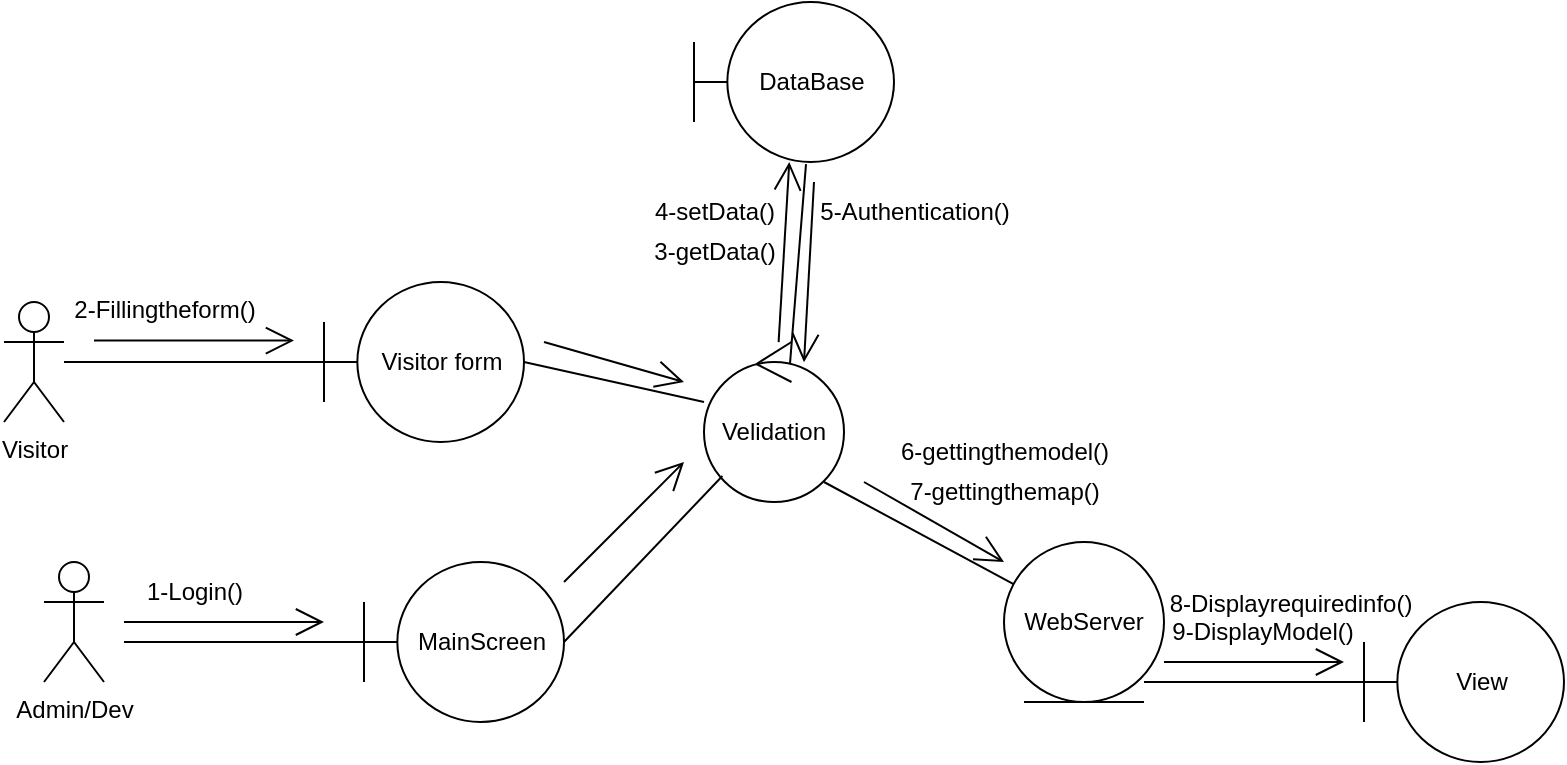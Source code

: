 <mxfile version="20.6.1" type="device"><diagram id="cqE-0agnj8MkyoqH_qJJ" name="Page-1"><mxGraphModel dx="1185" dy="714" grid="1" gridSize="10" guides="1" tooltips="1" connect="1" arrows="1" fold="1" page="1" pageScale="1" pageWidth="850" pageHeight="1100" math="0" shadow="0"><root><mxCell id="0"/><mxCell id="1" parent="0"/><mxCell id="c2keo0WRImiqXFqaxSys-1" value="Visitor" style="shape=umlActor;verticalLabelPosition=bottom;verticalAlign=top;html=1;" vertex="1" parent="1"><mxGeometry x="30" y="260" width="30" height="60" as="geometry"/></mxCell><mxCell id="c2keo0WRImiqXFqaxSys-2" value="Admin/Dev" style="shape=umlActor;verticalLabelPosition=bottom;verticalAlign=top;html=1;" vertex="1" parent="1"><mxGeometry x="50" y="390" width="30" height="60" as="geometry"/></mxCell><mxCell id="c2keo0WRImiqXFqaxSys-3" value="MainScreen" style="shape=umlBoundary;whiteSpace=wrap;html=1;" vertex="1" parent="1"><mxGeometry x="210" y="390" width="100" height="80" as="geometry"/></mxCell><mxCell id="c2keo0WRImiqXFqaxSys-5" value="" style="line;strokeWidth=1;fillColor=none;align=left;verticalAlign=middle;spacingTop=-1;spacingLeft=3;spacingRight=3;rotatable=0;labelPosition=right;points=[];portConstraint=eastwest;strokeColor=inherit;" vertex="1" parent="1"><mxGeometry x="90" y="426" width="120" height="8" as="geometry"/></mxCell><mxCell id="c2keo0WRImiqXFqaxSys-6" value="" style="endArrow=open;endFill=1;endSize=12;html=1;rounded=0;" edge="1" parent="1"><mxGeometry width="160" relative="1" as="geometry"><mxPoint x="90" y="420" as="sourcePoint"/><mxPoint x="190" y="420" as="targetPoint"/></mxGeometry></mxCell><mxCell id="c2keo0WRImiqXFqaxSys-8" value="1-Login()" style="text;html=1;align=center;verticalAlign=middle;resizable=0;points=[];autosize=1;strokeColor=none;fillColor=none;" vertex="1" parent="1"><mxGeometry x="90" y="390" width="70" height="30" as="geometry"/></mxCell><mxCell id="c2keo0WRImiqXFqaxSys-9" value="Velidation" style="ellipse;shape=umlControl;whiteSpace=wrap;html=1;" vertex="1" parent="1"><mxGeometry x="380" y="280" width="70" height="80" as="geometry"/></mxCell><mxCell id="c2keo0WRImiqXFqaxSys-11" value="" style="endArrow=none;html=1;rounded=0;" edge="1" parent="1" target="c2keo0WRImiqXFqaxSys-9"><mxGeometry relative="1" as="geometry"><mxPoint x="310" y="430" as="sourcePoint"/><mxPoint x="470" y="430" as="targetPoint"/></mxGeometry></mxCell><mxCell id="c2keo0WRImiqXFqaxSys-12" value="DataBase" style="shape=umlBoundary;whiteSpace=wrap;html=1;" vertex="1" parent="1"><mxGeometry x="375" y="110" width="100" height="80" as="geometry"/></mxCell><mxCell id="c2keo0WRImiqXFqaxSys-13" value="" style="endArrow=none;html=1;rounded=0;entryX=0.56;entryY=1.013;entryDx=0;entryDy=0;entryPerimeter=0;exitX=0.614;exitY=0.138;exitDx=0;exitDy=0;exitPerimeter=0;" edge="1" parent="1" source="c2keo0WRImiqXFqaxSys-9" target="c2keo0WRImiqXFqaxSys-12"><mxGeometry relative="1" as="geometry"><mxPoint x="430" y="289.5" as="sourcePoint"/><mxPoint x="590" y="289.5" as="targetPoint"/></mxGeometry></mxCell><mxCell id="c2keo0WRImiqXFqaxSys-14" value="4-setData()" style="text;html=1;align=center;verticalAlign=middle;resizable=0;points=[];autosize=1;strokeColor=none;fillColor=none;" vertex="1" parent="1"><mxGeometry x="345" y="200" width="80" height="30" as="geometry"/></mxCell><mxCell id="c2keo0WRImiqXFqaxSys-15" value="3-getData()" style="text;html=1;align=center;verticalAlign=middle;resizable=0;points=[];autosize=1;strokeColor=none;fillColor=none;" vertex="1" parent="1"><mxGeometry x="345" y="220" width="80" height="30" as="geometry"/></mxCell><mxCell id="c2keo0WRImiqXFqaxSys-16" value="" style="endArrow=open;endFill=1;endSize=12;html=1;rounded=0;" edge="1" parent="1" source="c2keo0WRImiqXFqaxSys-9" target="c2keo0WRImiqXFqaxSys-12"><mxGeometry width="160" relative="1" as="geometry"><mxPoint x="430" y="290" as="sourcePoint"/><mxPoint x="590" y="290" as="targetPoint"/></mxGeometry></mxCell><mxCell id="c2keo0WRImiqXFqaxSys-17" value="" style="endArrow=open;endFill=1;endSize=12;html=1;rounded=0;" edge="1" parent="1"><mxGeometry width="160" relative="1" as="geometry"><mxPoint x="310" y="400" as="sourcePoint"/><mxPoint x="370" y="340" as="targetPoint"/></mxGeometry></mxCell><mxCell id="c2keo0WRImiqXFqaxSys-18" value="" style="endArrow=open;endFill=1;endSize=12;html=1;rounded=0;" edge="1" parent="1"><mxGeometry width="160" relative="1" as="geometry"><mxPoint x="435" y="200" as="sourcePoint"/><mxPoint x="429.999" y="290.089" as="targetPoint"/></mxGeometry></mxCell><mxCell id="c2keo0WRImiqXFqaxSys-19" value="5-Authentication()" style="text;html=1;align=center;verticalAlign=middle;resizable=0;points=[];autosize=1;strokeColor=none;fillColor=none;" vertex="1" parent="1"><mxGeometry x="425" y="200" width="120" height="30" as="geometry"/></mxCell><mxCell id="c2keo0WRImiqXFqaxSys-20" value="WebServer" style="ellipse;shape=umlEntity;whiteSpace=wrap;html=1;" vertex="1" parent="1"><mxGeometry x="530" y="380" width="80" height="80" as="geometry"/></mxCell><mxCell id="c2keo0WRImiqXFqaxSys-21" value="" style="endArrow=none;html=1;rounded=0;" edge="1" parent="1" target="c2keo0WRImiqXFqaxSys-20"><mxGeometry relative="1" as="geometry"><mxPoint x="440" y="350" as="sourcePoint"/><mxPoint x="600" y="350" as="targetPoint"/></mxGeometry></mxCell><mxCell id="c2keo0WRImiqXFqaxSys-22" value="" style="endArrow=open;endFill=1;endSize=12;html=1;rounded=0;" edge="1" parent="1"><mxGeometry width="160" relative="1" as="geometry"><mxPoint x="460" y="350" as="sourcePoint"/><mxPoint x="530" y="390" as="targetPoint"/></mxGeometry></mxCell><mxCell id="c2keo0WRImiqXFqaxSys-23" value="6-gettingthemodel()" style="text;html=1;align=center;verticalAlign=middle;resizable=0;points=[];autosize=1;strokeColor=none;fillColor=none;" vertex="1" parent="1"><mxGeometry x="465" y="320" width="130" height="30" as="geometry"/></mxCell><mxCell id="c2keo0WRImiqXFqaxSys-24" value="7-gettingthemap()" style="text;html=1;align=center;verticalAlign=middle;resizable=0;points=[];autosize=1;strokeColor=none;fillColor=none;" vertex="1" parent="1"><mxGeometry x="470" y="340" width="120" height="30" as="geometry"/></mxCell><mxCell id="c2keo0WRImiqXFqaxSys-26" value="View" style="shape=umlBoundary;whiteSpace=wrap;html=1;" vertex="1" parent="1"><mxGeometry x="710" y="410" width="100" height="80" as="geometry"/></mxCell><mxCell id="c2keo0WRImiqXFqaxSys-27" value="" style="endArrow=none;html=1;rounded=0;" edge="1" parent="1" target="c2keo0WRImiqXFqaxSys-26"><mxGeometry relative="1" as="geometry"><mxPoint x="600" y="450.0" as="sourcePoint"/><mxPoint x="694.763" y="501.07" as="targetPoint"/></mxGeometry></mxCell><mxCell id="c2keo0WRImiqXFqaxSys-28" value="" style="endArrow=open;endFill=1;endSize=12;html=1;rounded=0;" edge="1" parent="1"><mxGeometry width="160" relative="1" as="geometry"><mxPoint x="610" y="440.0" as="sourcePoint"/><mxPoint x="700" y="440" as="targetPoint"/></mxGeometry></mxCell><mxCell id="c2keo0WRImiqXFqaxSys-29" value="9-DisplayModel()" style="text;html=1;align=center;verticalAlign=middle;resizable=0;points=[];autosize=1;strokeColor=none;fillColor=none;" vertex="1" parent="1"><mxGeometry x="604" y="410" width="110" height="30" as="geometry"/></mxCell><mxCell id="c2keo0WRImiqXFqaxSys-30" value="Visitor form" style="shape=umlBoundary;whiteSpace=wrap;html=1;" vertex="1" parent="1"><mxGeometry x="190" y="250" width="100" height="80" as="geometry"/></mxCell><mxCell id="c2keo0WRImiqXFqaxSys-31" value="" style="endArrow=none;html=1;rounded=0;" edge="1" parent="1" source="c2keo0WRImiqXFqaxSys-1"><mxGeometry relative="1" as="geometry"><mxPoint x="60" y="290" as="sourcePoint"/><mxPoint x="190" y="290" as="targetPoint"/></mxGeometry></mxCell><mxCell id="c2keo0WRImiqXFqaxSys-32" value="" style="endArrow=none;html=1;rounded=0;entryX=0;entryY=0.375;entryDx=0;entryDy=0;entryPerimeter=0;" edge="1" parent="1" target="c2keo0WRImiqXFqaxSys-9"><mxGeometry relative="1" as="geometry"><mxPoint x="290" y="290" as="sourcePoint"/><mxPoint x="450" y="290" as="targetPoint"/></mxGeometry></mxCell><mxCell id="c2keo0WRImiqXFqaxSys-33" value="" style="endArrow=open;endFill=1;endSize=12;html=1;rounded=0;" edge="1" parent="1"><mxGeometry width="160" relative="1" as="geometry"><mxPoint x="75" y="279.31" as="sourcePoint"/><mxPoint x="175" y="279.31" as="targetPoint"/></mxGeometry></mxCell><mxCell id="c2keo0WRImiqXFqaxSys-34" value="2-Fillingtheform()" style="text;html=1;align=center;verticalAlign=middle;resizable=0;points=[];autosize=1;strokeColor=none;fillColor=none;" vertex="1" parent="1"><mxGeometry x="55" y="249.31" width="110" height="30" as="geometry"/></mxCell><mxCell id="c2keo0WRImiqXFqaxSys-35" value="" style="endArrow=open;endFill=1;endSize=12;html=1;rounded=0;" edge="1" parent="1"><mxGeometry width="160" relative="1" as="geometry"><mxPoint x="300" y="280.0" as="sourcePoint"/><mxPoint x="370" y="300" as="targetPoint"/></mxGeometry></mxCell><mxCell id="c2keo0WRImiqXFqaxSys-36" value="8-Displayrequiredinfo()" style="text;html=1;align=center;verticalAlign=middle;resizable=0;points=[];autosize=1;strokeColor=none;fillColor=none;" vertex="1" parent="1"><mxGeometry x="603" y="396" width="140" height="30" as="geometry"/></mxCell></root></mxGraphModel></diagram></mxfile>